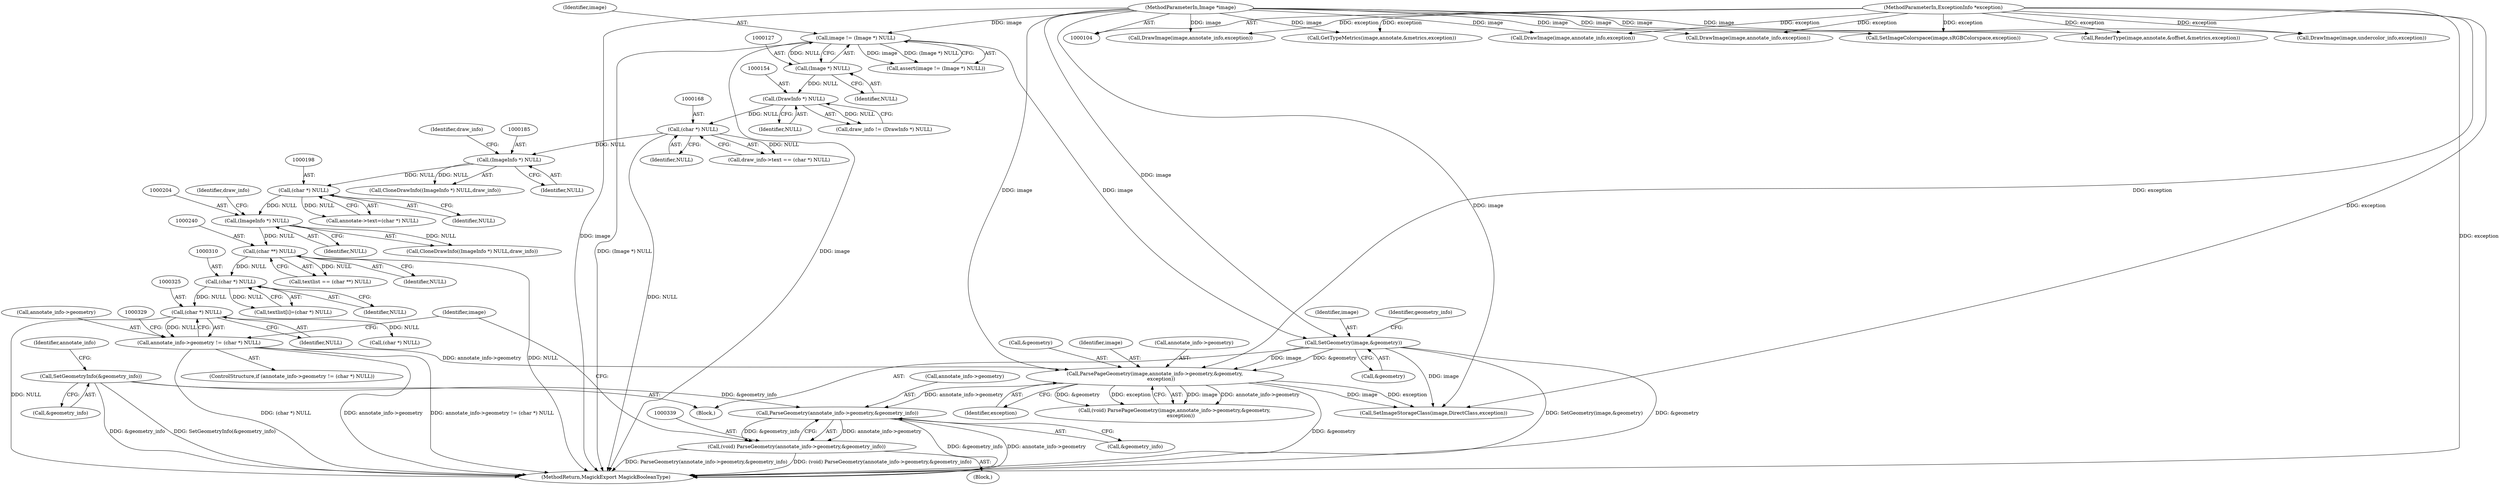 digraph "0_ImageMagick_f595a1985233c399a05c0c37cc41de16a90dd025@pointer" {
"1000340" [label="(Call,ParseGeometry(annotate_info->geometry,&geometry_info))"];
"1000330" [label="(Call,ParsePageGeometry(image,annotate_info->geometry,&geometry,\n        exception))"];
"1000312" [label="(Call,SetGeometry(image,&geometry))"];
"1000124" [label="(Call,image != (Image *) NULL)"];
"1000105" [label="(MethodParameterIn,Image *image)"];
"1000126" [label="(Call,(Image *) NULL)"];
"1000320" [label="(Call,annotate_info->geometry != (char *) NULL)"];
"1000324" [label="(Call,(char *) NULL)"];
"1000309" [label="(Call,(char *) NULL)"];
"1000239" [label="(Call,(char **) NULL)"];
"1000203" [label="(Call,(ImageInfo *) NULL)"];
"1000197" [label="(Call,(char *) NULL)"];
"1000184" [label="(Call,(ImageInfo *) NULL)"];
"1000167" [label="(Call,(char *) NULL)"];
"1000153" [label="(Call,(DrawInfo *) NULL)"];
"1000107" [label="(MethodParameterIn,ExceptionInfo *exception)"];
"1000316" [label="(Call,SetGeometryInfo(&geometry_info))"];
"1000338" [label="(Call,(void) ParseGeometry(annotate_info->geometry,&geometry_info))"];
"1000312" [label="(Call,SetGeometry(image,&geometry))"];
"1000124" [label="(Call,image != (Image *) NULL)"];
"1000318" [label="(Identifier,geometry_info)"];
"1000316" [label="(Call,SetGeometryInfo(&geometry_info))"];
"1000305" [label="(Call,textlist[i]=(char *) NULL)"];
"1000151" [label="(Call,draw_info != (DrawInfo *) NULL)"];
"1000126" [label="(Call,(Image *) NULL)"];
"1000153" [label="(Call,(DrawInfo *) NULL)"];
"1000193" [label="(Call,annotate->text=(char *) NULL)"];
"1000202" [label="(Call,CloneDrawInfo((ImageInfo *) NULL,draw_info))"];
"1000167" [label="(Call,(char *) NULL)"];
"1000324" [label="(Call,(char *) NULL)"];
"1000387" [label="(Call,(char *) NULL)"];
"1000349" [label="(Identifier,image)"];
"1000330" [label="(Call,ParsePageGeometry(image,annotate_info->geometry,&geometry,\n        exception))"];
"1001946" [label="(Call,DrawImage(image,annotate_info,exception))"];
"1000197" [label="(Call,(char *) NULL)"];
"1000184" [label="(Call,(ImageInfo *) NULL)"];
"1000317" [label="(Call,&geometry_info)"];
"1000327" [label="(Block,)"];
"1000364" [label="(Call,SetImageColorspace(image,sRGBColorspace,exception))"];
"1000340" [label="(Call,ParseGeometry(annotate_info->geometry,&geometry_info))"];
"1000332" [label="(Call,annotate_info->geometry)"];
"1000241" [label="(Identifier,NULL)"];
"1000311" [label="(Identifier,NULL)"];
"1000105" [label="(MethodParameterIn,Image *image)"];
"1000125" [label="(Identifier,image)"];
"1001831" [label="(Call,DrawImage(image,undercolor_info,exception))"];
"1000107" [label="(MethodParameterIn,ExceptionInfo *exception)"];
"1000163" [label="(Call,draw_info->text == (char *) NULL)"];
"1000335" [label="(Call,&geometry)"];
"1000313" [label="(Identifier,image)"];
"1002025" [label="(MethodReturn,MagickExport MagickBooleanType)"];
"1000186" [label="(Identifier,NULL)"];
"1000331" [label="(Identifier,image)"];
"1000337" [label="(Identifier,exception)"];
"1000169" [label="(Identifier,NULL)"];
"1000187" [label="(Identifier,draw_info)"];
"1000341" [label="(Call,annotate_info->geometry)"];
"1000338" [label="(Call,(void) ParseGeometry(annotate_info->geometry,&geometry_info))"];
"1000123" [label="(Call,assert(image != (Image *) NULL))"];
"1002005" [label="(Call,DrawImage(image,annotate_info,exception))"];
"1000328" [label="(Call,(void) ParsePageGeometry(image,annotate_info->geometry,&geometry,\n        exception))"];
"1000128" [label="(Identifier,NULL)"];
"1000319" [label="(ControlStructure,if (annotate_info->geometry != (char *) NULL))"];
"1000199" [label="(Identifier,NULL)"];
"1000183" [label="(Call,CloneDrawInfo((ImageInfo *) NULL,draw_info))"];
"1000155" [label="(Identifier,NULL)"];
"1000326" [label="(Identifier,NULL)"];
"1000237" [label="(Call,textlist == (char **) NULL)"];
"1000322" [label="(Identifier,annotate_info)"];
"1000455" [label="(Call,GetTypeMetrics(image,annotate,&metrics,exception))"];
"1000314" [label="(Call,&geometry)"];
"1000344" [label="(Call,&geometry_info)"];
"1001909" [label="(Call,DrawImage(image,annotate_info,exception))"];
"1000108" [label="(Block,)"];
"1000321" [label="(Call,annotate_info->geometry)"];
"1000348" [label="(Call,SetImageStorageClass(image,DirectClass,exception))"];
"1001952" [label="(Call,RenderType(image,annotate,&offset,&metrics,exception))"];
"1000206" [label="(Identifier,draw_info)"];
"1000205" [label="(Identifier,NULL)"];
"1000239" [label="(Call,(char **) NULL)"];
"1000320" [label="(Call,annotate_info->geometry != (char *) NULL)"];
"1000203" [label="(Call,(ImageInfo *) NULL)"];
"1000309" [label="(Call,(char *) NULL)"];
"1000340" -> "1000338"  [label="AST: "];
"1000340" -> "1000344"  [label="CFG: "];
"1000341" -> "1000340"  [label="AST: "];
"1000344" -> "1000340"  [label="AST: "];
"1000338" -> "1000340"  [label="CFG: "];
"1000340" -> "1002025"  [label="DDG: &geometry_info"];
"1000340" -> "1002025"  [label="DDG: annotate_info->geometry"];
"1000340" -> "1000338"  [label="DDG: annotate_info->geometry"];
"1000340" -> "1000338"  [label="DDG: &geometry_info"];
"1000330" -> "1000340"  [label="DDG: annotate_info->geometry"];
"1000316" -> "1000340"  [label="DDG: &geometry_info"];
"1000330" -> "1000328"  [label="AST: "];
"1000330" -> "1000337"  [label="CFG: "];
"1000331" -> "1000330"  [label="AST: "];
"1000332" -> "1000330"  [label="AST: "];
"1000335" -> "1000330"  [label="AST: "];
"1000337" -> "1000330"  [label="AST: "];
"1000328" -> "1000330"  [label="CFG: "];
"1000330" -> "1002025"  [label="DDG: &geometry"];
"1000330" -> "1000328"  [label="DDG: image"];
"1000330" -> "1000328"  [label="DDG: annotate_info->geometry"];
"1000330" -> "1000328"  [label="DDG: &geometry"];
"1000330" -> "1000328"  [label="DDG: exception"];
"1000312" -> "1000330"  [label="DDG: image"];
"1000312" -> "1000330"  [label="DDG: &geometry"];
"1000105" -> "1000330"  [label="DDG: image"];
"1000320" -> "1000330"  [label="DDG: annotate_info->geometry"];
"1000107" -> "1000330"  [label="DDG: exception"];
"1000330" -> "1000348"  [label="DDG: image"];
"1000330" -> "1000348"  [label="DDG: exception"];
"1000312" -> "1000108"  [label="AST: "];
"1000312" -> "1000314"  [label="CFG: "];
"1000313" -> "1000312"  [label="AST: "];
"1000314" -> "1000312"  [label="AST: "];
"1000318" -> "1000312"  [label="CFG: "];
"1000312" -> "1002025"  [label="DDG: SetGeometry(image,&geometry)"];
"1000312" -> "1002025"  [label="DDG: &geometry"];
"1000124" -> "1000312"  [label="DDG: image"];
"1000105" -> "1000312"  [label="DDG: image"];
"1000312" -> "1000348"  [label="DDG: image"];
"1000124" -> "1000123"  [label="AST: "];
"1000124" -> "1000126"  [label="CFG: "];
"1000125" -> "1000124"  [label="AST: "];
"1000126" -> "1000124"  [label="AST: "];
"1000123" -> "1000124"  [label="CFG: "];
"1000124" -> "1002025"  [label="DDG: (Image *) NULL"];
"1000124" -> "1002025"  [label="DDG: image"];
"1000124" -> "1000123"  [label="DDG: image"];
"1000124" -> "1000123"  [label="DDG: (Image *) NULL"];
"1000105" -> "1000124"  [label="DDG: image"];
"1000126" -> "1000124"  [label="DDG: NULL"];
"1000105" -> "1000104"  [label="AST: "];
"1000105" -> "1002025"  [label="DDG: image"];
"1000105" -> "1000348"  [label="DDG: image"];
"1000105" -> "1000364"  [label="DDG: image"];
"1000105" -> "1000455"  [label="DDG: image"];
"1000105" -> "1001831"  [label="DDG: image"];
"1000105" -> "1001909"  [label="DDG: image"];
"1000105" -> "1001946"  [label="DDG: image"];
"1000105" -> "1001952"  [label="DDG: image"];
"1000105" -> "1002005"  [label="DDG: image"];
"1000126" -> "1000128"  [label="CFG: "];
"1000127" -> "1000126"  [label="AST: "];
"1000128" -> "1000126"  [label="AST: "];
"1000126" -> "1000153"  [label="DDG: NULL"];
"1000320" -> "1000319"  [label="AST: "];
"1000320" -> "1000324"  [label="CFG: "];
"1000321" -> "1000320"  [label="AST: "];
"1000324" -> "1000320"  [label="AST: "];
"1000329" -> "1000320"  [label="CFG: "];
"1000349" -> "1000320"  [label="CFG: "];
"1000320" -> "1002025"  [label="DDG: (char *) NULL"];
"1000320" -> "1002025"  [label="DDG: annotate_info->geometry"];
"1000320" -> "1002025"  [label="DDG: annotate_info->geometry != (char *) NULL"];
"1000324" -> "1000320"  [label="DDG: NULL"];
"1000324" -> "1000326"  [label="CFG: "];
"1000325" -> "1000324"  [label="AST: "];
"1000326" -> "1000324"  [label="AST: "];
"1000324" -> "1002025"  [label="DDG: NULL"];
"1000309" -> "1000324"  [label="DDG: NULL"];
"1000324" -> "1000387"  [label="DDG: NULL"];
"1000309" -> "1000305"  [label="AST: "];
"1000309" -> "1000311"  [label="CFG: "];
"1000310" -> "1000309"  [label="AST: "];
"1000311" -> "1000309"  [label="AST: "];
"1000305" -> "1000309"  [label="CFG: "];
"1000309" -> "1000305"  [label="DDG: NULL"];
"1000239" -> "1000309"  [label="DDG: NULL"];
"1000239" -> "1000237"  [label="AST: "];
"1000239" -> "1000241"  [label="CFG: "];
"1000240" -> "1000239"  [label="AST: "];
"1000241" -> "1000239"  [label="AST: "];
"1000237" -> "1000239"  [label="CFG: "];
"1000239" -> "1002025"  [label="DDG: NULL"];
"1000239" -> "1000237"  [label="DDG: NULL"];
"1000203" -> "1000239"  [label="DDG: NULL"];
"1000203" -> "1000202"  [label="AST: "];
"1000203" -> "1000205"  [label="CFG: "];
"1000204" -> "1000203"  [label="AST: "];
"1000205" -> "1000203"  [label="AST: "];
"1000206" -> "1000203"  [label="CFG: "];
"1000203" -> "1000202"  [label="DDG: NULL"];
"1000197" -> "1000203"  [label="DDG: NULL"];
"1000197" -> "1000193"  [label="AST: "];
"1000197" -> "1000199"  [label="CFG: "];
"1000198" -> "1000197"  [label="AST: "];
"1000199" -> "1000197"  [label="AST: "];
"1000193" -> "1000197"  [label="CFG: "];
"1000197" -> "1000193"  [label="DDG: NULL"];
"1000184" -> "1000197"  [label="DDG: NULL"];
"1000184" -> "1000183"  [label="AST: "];
"1000184" -> "1000186"  [label="CFG: "];
"1000185" -> "1000184"  [label="AST: "];
"1000186" -> "1000184"  [label="AST: "];
"1000187" -> "1000184"  [label="CFG: "];
"1000184" -> "1000183"  [label="DDG: NULL"];
"1000167" -> "1000184"  [label="DDG: NULL"];
"1000167" -> "1000163"  [label="AST: "];
"1000167" -> "1000169"  [label="CFG: "];
"1000168" -> "1000167"  [label="AST: "];
"1000169" -> "1000167"  [label="AST: "];
"1000163" -> "1000167"  [label="CFG: "];
"1000167" -> "1002025"  [label="DDG: NULL"];
"1000167" -> "1000163"  [label="DDG: NULL"];
"1000153" -> "1000167"  [label="DDG: NULL"];
"1000153" -> "1000151"  [label="AST: "];
"1000153" -> "1000155"  [label="CFG: "];
"1000154" -> "1000153"  [label="AST: "];
"1000155" -> "1000153"  [label="AST: "];
"1000151" -> "1000153"  [label="CFG: "];
"1000153" -> "1000151"  [label="DDG: NULL"];
"1000107" -> "1000104"  [label="AST: "];
"1000107" -> "1002025"  [label="DDG: exception"];
"1000107" -> "1000348"  [label="DDG: exception"];
"1000107" -> "1000364"  [label="DDG: exception"];
"1000107" -> "1000455"  [label="DDG: exception"];
"1000107" -> "1001831"  [label="DDG: exception"];
"1000107" -> "1001909"  [label="DDG: exception"];
"1000107" -> "1001946"  [label="DDG: exception"];
"1000107" -> "1001952"  [label="DDG: exception"];
"1000107" -> "1002005"  [label="DDG: exception"];
"1000316" -> "1000108"  [label="AST: "];
"1000316" -> "1000317"  [label="CFG: "];
"1000317" -> "1000316"  [label="AST: "];
"1000322" -> "1000316"  [label="CFG: "];
"1000316" -> "1002025"  [label="DDG: SetGeometryInfo(&geometry_info)"];
"1000316" -> "1002025"  [label="DDG: &geometry_info"];
"1000338" -> "1000327"  [label="AST: "];
"1000339" -> "1000338"  [label="AST: "];
"1000349" -> "1000338"  [label="CFG: "];
"1000338" -> "1002025"  [label="DDG: (void) ParseGeometry(annotate_info->geometry,&geometry_info)"];
"1000338" -> "1002025"  [label="DDG: ParseGeometry(annotate_info->geometry,&geometry_info)"];
}
